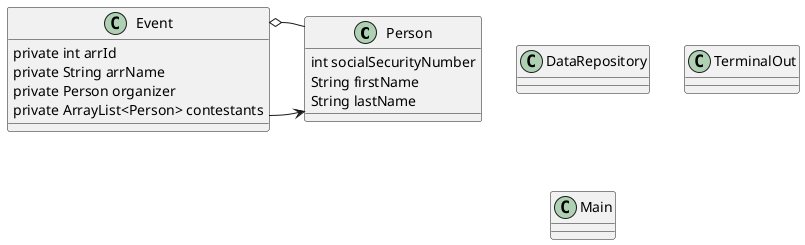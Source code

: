 @startuml

'classes and interfaces
'--------------------------------------------------------

class Person {

int socialSecurityNumber
String firstName
String lastName


}

class Event {

private int arrId
private String arrName
private Person organizer
private ArrayList<Person> contestants


}

class DataRepository

class TerminalOut

class Main


'interactions
'-------------------------------------------------------
top to bottom direction

Event -right-> Person
Event o-- Person

@enduml